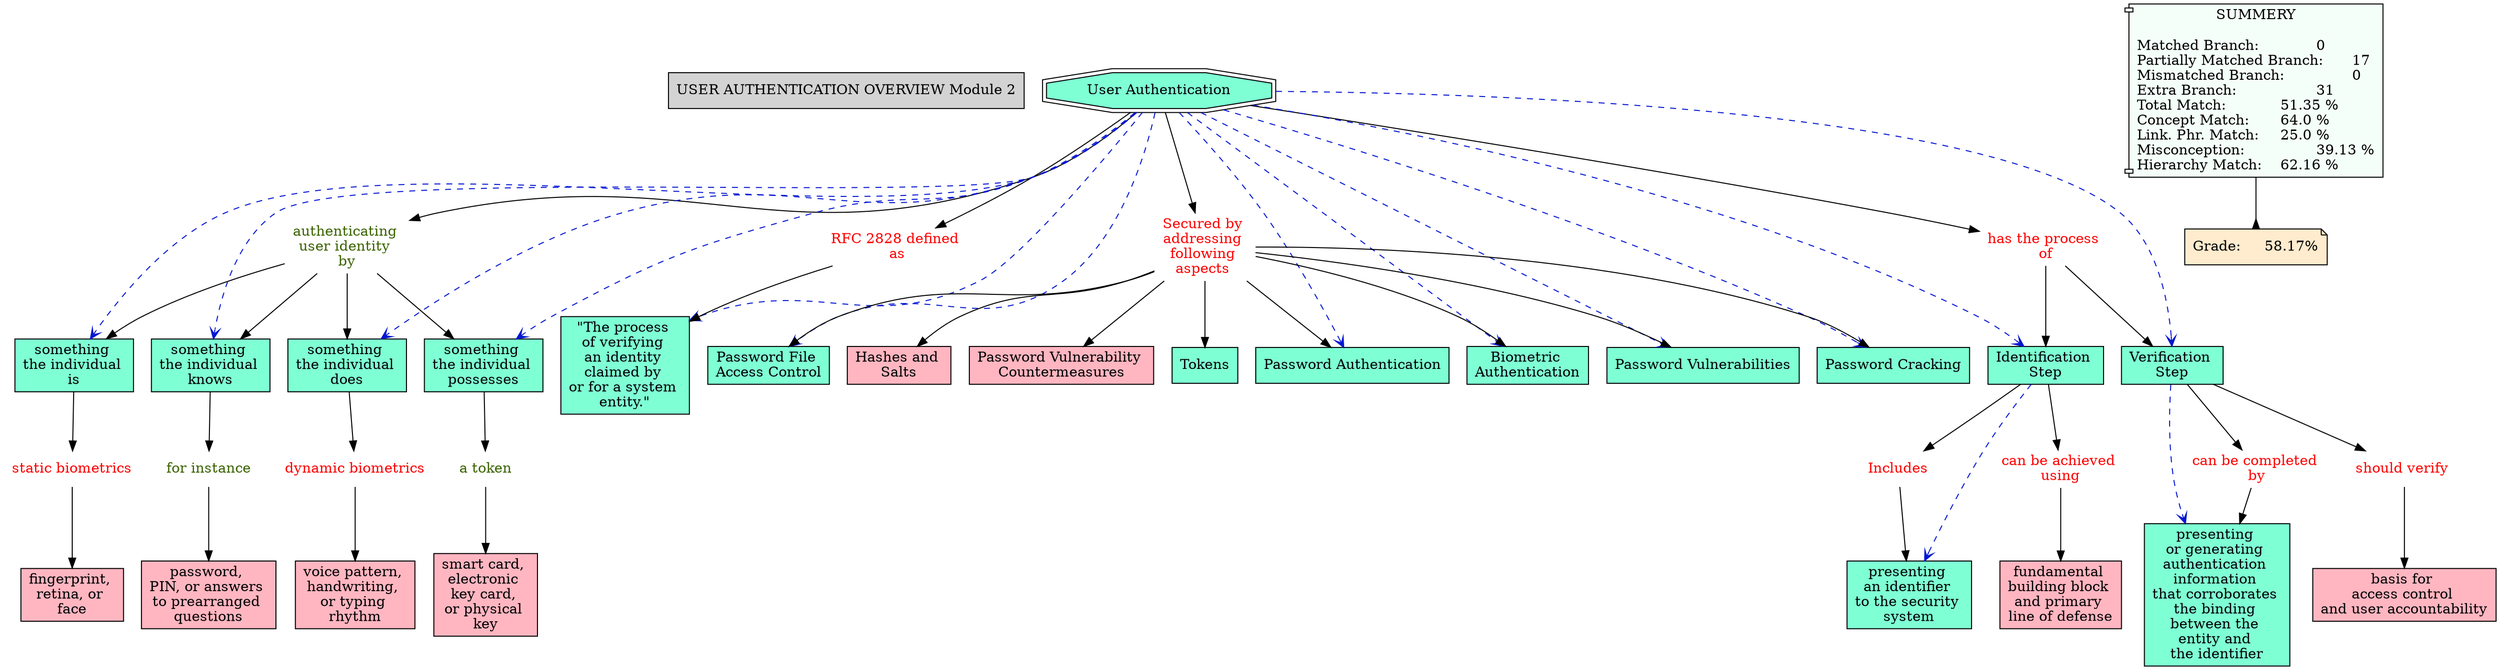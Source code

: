 // The Round Table
digraph {
	"1S3Z7MBCZ-13LSBRL-9HM" [label="USER AUTHENTICATION OVERVIEW Module 2" Gsplines=true shape=rect style=filled]
	"1SX6VWZ94-1T3BZHH-5R8" [label="authenticating 
user identity 
by" Gsplines=true fontcolor="#3B6300" shape=none]
	"1SX6VWZ8W-225X8FQ-5HH" [label="something 
the individual 
is" Gsplines=true fillcolor=aquamarine shape=rect style=filled]
	"1SX6VWZ94-1T3BZHH-5R8" -> "1SX6VWZ8W-225X8FQ-5HH" [constraint=true]
	"1SX6VWZ8W-1MDX62Z-5HL" [label="User Authentication
" Gsplines=true fillcolor=aquamarine shape=doubleoctagon style=filled]
	"1SX6VWZ92-204ZBPY-5NL" [label="RFC 2828 defined 
as" Gsplines=true fontcolor=red shape=none]
	"1SX6VWZ8W-1MDX62Z-5HL" -> "1SX6VWZ92-204ZBPY-5NL" [constraint=true]
	"1SX6VWZ92-PG1XCV-5P2" [label="Secured by 
addressing 
following 
aspects " Gsplines=true fontcolor=red shape=none]
	"1SX6VWZ8Y-369GKQ-5K1" [label="Password File 
Access Control
" Gsplines=true fillcolor=aquamarine shape=rect style=filled]
	"1SX6VWZ92-PG1XCV-5P2" -> "1SX6VWZ8Y-369GKQ-5K1" [constraint=true]
	"1SX6VWZ90-MJYXTQ-5LM" [label="can be achieved 
using" Gsplines=true fontcolor=red shape=none]
	"1SX6VWZ8Y-27M77YW-5JN" [label="fundamental 
building block 
and primary 
line of defense
" Gsplines=true fillcolor="#FFB6C1" shape=rect style=filled]
	"1SX6VWZ90-MJYXTQ-5LM" -> "1SX6VWZ8Y-27M77YW-5JN" [constraint=true]
	"1SX6VWZ8W-1MDX62Z-5HL" [label="User Authentication
" Gsplines=true fillcolor=aquamarine shape=doubleoctagon style=filled]
	"1SX6VWZ94-26DSKH1-5QN" [label="has the process 
of" Gsplines=true fontcolor=red shape=none]
	"1SX6VWZ8W-1MDX62Z-5HL" -> "1SX6VWZ94-26DSKH1-5QN" [constraint=true]
	"1SX6VWZ95-82H3XM-5S6" [label="for instance
" Gsplines=true fontcolor="#3B6300" shape=none]
	"1SX6VWZ8X-18ZP5H2-5JG" [label="password, 
PIN, or answers 
to prearranged 
questions" Gsplines=true fillcolor="#FFB6C1" shape=rect style=filled]
	"1SX6VWZ95-82H3XM-5S6" -> "1SX6VWZ8X-18ZP5H2-5JG" [constraint=true]
	"1SX6VWZ8V-13FVP9F-5H9" [label="Identification 
Step" Gsplines=true fillcolor=aquamarine shape=rect style=filled]
	"1SX6VWZ8Z-29Q0ZK3-5L4" [label=Includes Gsplines=true fontcolor=red shape=none]
	"1SX6VWZ8V-13FVP9F-5H9" -> "1SX6VWZ8Z-29Q0ZK3-5L4" [constraint=true]
	"1SX6VWZ94-1T3BZHH-5R8" [label="authenticating 
user identity 
by" Gsplines=true fontcolor="#3B6300" shape=none]
	"1SX6VWZ8W-1MQK70D-5HP" [label="something 
the individual 
knows" Gsplines=true fillcolor=aquamarine shape=rect style=filled]
	"1SX6VWZ94-1T3BZHH-5R8" -> "1SX6VWZ8W-1MQK70D-5HP" [constraint=true]
	"1SX6VWZ96-1FGSRTN-5SQ" [label="dynamic biometrics
" Gsplines=true fontcolor=red shape=none]
	"1SX6VWZ8X-LPQ1PR-5JC" [label="voice pattern, 
handwriting, 
or typing 
rhythm" Gsplines=true fillcolor="#FFB6C1" shape=rect style=filled]
	"1SX6VWZ96-1FGSRTN-5SQ" -> "1SX6VWZ8X-LPQ1PR-5JC" [constraint=true]
	"1SX6VWZ92-PG1XCV-5P2" [label="Secured by 
addressing 
following 
aspects " Gsplines=true fontcolor=red shape=none]
	"1SX6VWZ8Y-20TP3L8-5K4" [label="Password Authentication
" Gsplines=true fillcolor=aquamarine shape=rect style=filled]
	"1SX6VWZ92-PG1XCV-5P2" -> "1SX6VWZ8Y-20TP3L8-5K4" [constraint=true]
	"1SX6VWZ8W-N5BL4N-5HS" [label="something 
the individual 
does" Gsplines=true fillcolor=aquamarine shape=rect style=filled]
	"1SX6VWZ96-1FGSRTN-5SQ" [label="dynamic biometrics
" Gsplines=true fontcolor=red shape=none]
	"1SX6VWZ8W-N5BL4N-5HS" -> "1SX6VWZ96-1FGSRTN-5SQ" [constraint=true]
	"1SX6VWZ94-1T3BZHH-5R8" [label="authenticating 
user identity 
by" Gsplines=true fontcolor="#3B6300" shape=none]
	"1SX6VWZ8V-1WFTVCZ-5H6" [label="something 
the individual 
possesses" Gsplines=true fillcolor=aquamarine shape=rect style=filled]
	"1SX6VWZ94-1T3BZHH-5R8" -> "1SX6VWZ8V-1WFTVCZ-5H6" [constraint=true]
	"1SX6VWZ8W-1MDX62Z-5HL" [label="User Authentication
" Gsplines=true fillcolor=aquamarine shape=doubleoctagon style=filled]
	"1SX6VWZ92-PG1XCV-5P2" [label="Secured by 
addressing 
following 
aspects " Gsplines=true fontcolor=red shape=none]
	"1SX6VWZ8W-1MDX62Z-5HL" -> "1SX6VWZ92-PG1XCV-5P2" [constraint=true]
	"1SX6VWZ92-PG1XCV-5P2" [label="Secured by 
addressing 
following 
aspects " Gsplines=true fontcolor=red shape=none]
	"1SX6VWZ8Z-249PVVS-5KB" [label="Hashes and 
Salts" Gsplines=true fillcolor="#FFB6C1" shape=rect style=filled]
	"1SX6VWZ92-PG1XCV-5P2" -> "1SX6VWZ8Z-249PVVS-5KB" [constraint=true]
	"1SX6VWZ91-PGDML3-5MM" [label="can be completed 
by" Gsplines=true fontcolor=red shape=none]
	"1SX6VWZ8Y-1GKN55L-5JY" [label="presenting 
or generating 
authentication 
information 
that corroborates 
the binding 
between the 
entity and 
the identifier
" Gsplines=true fillcolor=aquamarine shape=rect style=filled]
	"1SX6VWZ91-PGDML3-5MM" -> "1SX6VWZ8Y-1GKN55L-5JY" [constraint=true]
	"1SX6VWZ8W-1SBRHG4-5HD" [label="Verification 
Step" Gsplines=true fillcolor=aquamarine shape=rect style=filled]
	"1SX6VWZ91-PGDML3-5MM" [label="can be completed 
by" Gsplines=true fontcolor=red shape=none]
	"1SX6VWZ8W-1SBRHG4-5HD" -> "1SX6VWZ91-PGDML3-5MM" [constraint=true]
	"1SX6VWZ8W-1MDX62Z-5HL" [label="User Authentication
" Gsplines=true fillcolor=aquamarine shape=doubleoctagon style=filled]
	"1SX6VWZ94-1T3BZHH-5R8" [label="authenticating 
user identity 
by" Gsplines=true fontcolor="#3B6300" shape=none]
	"1SX6VWZ8W-1MDX62Z-5HL" -> "1SX6VWZ94-1T3BZHH-5R8" [constraint=true]
	"1SX6VWZ8W-1MQK70D-5HP" [label="something 
the individual 
knows" Gsplines=true fillcolor=aquamarine shape=rect style=filled]
	"1SX6VWZ95-82H3XM-5S6" [label="for instance
" Gsplines=true fontcolor="#3B6300" shape=none]
	"1SX6VWZ8W-1MQK70D-5HP" -> "1SX6VWZ95-82H3XM-5S6" [constraint=true]
	"1SX6VWZ90-25Y1T49-5M3" [label="should verify 
" Gsplines=true fontcolor=red shape=none]
	"1SX6VWZ8Y-NGBKJ5-5JV" [label="basis for 
access control 
and user accountability
" Gsplines=true fillcolor="#FFB6C1" shape=rect style=filled]
	"1SX6VWZ90-25Y1T49-5M3" -> "1SX6VWZ8Y-NGBKJ5-5JV" [constraint=true]
	"1SX6VWZ94-26DSKH1-5QN" [label="has the process 
of" Gsplines=true fontcolor=red shape=none]
	"1SX6VWZ8V-13FVP9F-5H9" [label="Identification 
Step" Gsplines=true fillcolor=aquamarine shape=rect style=filled]
	"1SX6VWZ94-26DSKH1-5QN" -> "1SX6VWZ8V-13FVP9F-5H9" [constraint=true]
	"1SX6VWZ8Z-29Q0ZK3-5L4" [label=Includes Gsplines=true fontcolor=red shape=none]
	"1SX6VWZ8Y-165JWQ3-5JR" [label="presenting 
an identifier 
to the security 
system" Gsplines=true fillcolor=aquamarine shape=rect style=filled]
	"1SX6VWZ8Z-29Q0ZK3-5L4" -> "1SX6VWZ8Y-165JWQ3-5JR" [constraint=true]
	"1SX6VWZ92-204ZBPY-5NL" [label="RFC 2828 defined 
as" Gsplines=true fontcolor=red shape=none]
	"1SX6VWZ8V-22CX572-5H2" [label="\"The process 
of verifying 
an identity 
claimed by 
or for a system 
entity.\"" Gsplines=true fillcolor=aquamarine shape=rect style=filled]
	"1SX6VWZ92-204ZBPY-5NL" -> "1SX6VWZ8V-22CX572-5H2" [constraint=true]
	"1SX6VWZ8W-225X8FQ-5HH" [label="something 
the individual 
is" Gsplines=true fillcolor=aquamarine shape=rect style=filled]
	"1SX6VWZ92-26X6M0V-5N3" [label="static biometrics
" Gsplines=true fontcolor=red shape=none]
	"1SX6VWZ8W-225X8FQ-5HH" -> "1SX6VWZ92-26X6M0V-5N3" [constraint=true]
	"1SX6VWZ92-PG1XCV-5P2" [label="Secured by 
addressing 
following 
aspects " Gsplines=true fontcolor=red shape=none]
	"1SX6VWZ8X-651CDN-5JK" [label="Password Vulnerability 
Countermeasures" Gsplines=true fillcolor="#FFB6C1" shape=rect style=filled]
	"1SX6VWZ92-PG1XCV-5P2" -> "1SX6VWZ8X-651CDN-5JK" [constraint=true]
	"1SX6VWZ92-PG1XCV-5P2" [label="Secured by 
addressing 
following 
aspects " Gsplines=true fontcolor=red shape=none]
	"1SX6VWZ8W-J49Z6K-5HZ" [label=Tokens Gsplines=true fillcolor=aquamarine shape=rect style=filled]
	"1SX6VWZ92-PG1XCV-5P2" -> "1SX6VWZ8W-J49Z6K-5HZ" [constraint=true]
	"1SX6VWZ92-PG1XCV-5P2" [label="Secured by 
addressing 
following 
aspects " Gsplines=true fontcolor=red shape=none]
	"1SX6VWZ8Z-15G046-5K7" [label="Biometric 
Authentication" Gsplines=true fillcolor=aquamarine shape=rect style=filled]
	"1SX6VWZ92-PG1XCV-5P2" -> "1SX6VWZ8Z-15G046-5K7" [constraint=true]
	"1SX6VWZ94-1T3BZHH-5R8" [label="authenticating 
user identity 
by" Gsplines=true fontcolor="#3B6300" shape=none]
	"1SX6VWZ8W-N5BL4N-5HS" [label="something 
the individual 
does" Gsplines=true fillcolor=aquamarine shape=rect style=filled]
	"1SX6VWZ94-1T3BZHH-5R8" -> "1SX6VWZ8W-N5BL4N-5HS" [constraint=true]
	"1SX6VWZ8V-1WFTVCZ-5H6" [label="something 
the individual 
possesses" Gsplines=true fillcolor=aquamarine shape=rect style=filled]
	"1SX6VWZ8Z-1GW2V4Q-5KN" [label="a token" Gsplines=true fontcolor="#3B6300" shape=none]
	"1SX6VWZ8V-1WFTVCZ-5H6" -> "1SX6VWZ8Z-1GW2V4Q-5KN" [constraint=true]
	"1SX6VWZ94-26DSKH1-5QN" [label="has the process 
of" Gsplines=true fontcolor=red shape=none]
	"1SX6VWZ8W-1SBRHG4-5HD" [label="Verification 
Step" Gsplines=true fillcolor=aquamarine shape=rect style=filled]
	"1SX6VWZ94-26DSKH1-5QN" -> "1SX6VWZ8W-1SBRHG4-5HD" [constraint=true]
	"1SX6VWZ92-PG1XCV-5P2" [label="Secured by 
addressing 
following 
aspects " Gsplines=true fontcolor=red shape=none]
	"1SX6VWZ8W-2GDLBG-5HW" [label="Password Vulnerabilities
" Gsplines=true fillcolor=aquamarine shape=rect style=filled]
	"1SX6VWZ92-PG1XCV-5P2" -> "1SX6VWZ8W-2GDLBG-5HW" [constraint=true]
	"1SX6VWZ92-26X6M0V-5N3" [label="static biometrics
" Gsplines=true fontcolor=red shape=none]
	"1SX6VWZ8X-5YLD4R-5J8" [label="fingerprint, 
retina, or 
face" Gsplines=true fillcolor="#FFB6C1" shape=rect style=filled]
	"1SX6VWZ92-26X6M0V-5N3" -> "1SX6VWZ8X-5YLD4R-5J8" [constraint=true]
	"1SX6VWZ8V-13FVP9F-5H9" [label="Identification 
Step" Gsplines=true fillcolor=aquamarine shape=rect style=filled]
	"1SX6VWZ90-MJYXTQ-5LM" [label="can be achieved 
using" Gsplines=true fontcolor=red shape=none]
	"1SX6VWZ8V-13FVP9F-5H9" -> "1SX6VWZ90-MJYXTQ-5LM" [constraint=true]
	"1SX6VWZ92-PG1XCV-5P2" [label="Secured by 
addressing 
following 
aspects " Gsplines=true fontcolor=red shape=none]
	"1SX6VWZ8X-180PRY1-5J5" [label="Password Cracking
" Gsplines=true fillcolor=aquamarine shape=rect style=filled]
	"1SX6VWZ92-PG1XCV-5P2" -> "1SX6VWZ8X-180PRY1-5J5" [constraint=true]
	"1SX6VWZ8Z-1GW2V4Q-5KN" [label="a token" Gsplines=true fontcolor="#3B6300" shape=none]
	"1SX6VWZ8X-25ZTZQR-5J2" [label="smart card, 
electronic 
key card, 
or physical 
key" Gsplines=true fillcolor="#FFB6C1" shape=rect style=filled]
	"1SX6VWZ8Z-1GW2V4Q-5KN" -> "1SX6VWZ8X-25ZTZQR-5J2" [constraint=true]
	"1SX6VWZ8W-1SBRHG4-5HD" [label="Verification 
Step" Gsplines=true fillcolor=aquamarine shape=rect style=filled]
	"1SX6VWZ90-25Y1T49-5M3" [label="should verify 
" Gsplines=true fontcolor=red shape=none]
	"1SX6VWZ8W-1SBRHG4-5HD" -> "1SX6VWZ90-25Y1T49-5M3" [constraint=true]
	Stat [label="SUMMERY

Matched Branch:		0\lPartially Matched Branch:	17\lMismatched Branch:		0\lExtra Branch:			31\lTotal Match:		51.35 %\lConcept Match:	64.0 %\lLink. Phr. Match:	25.0 %\lMisconception:		39.13 %\lHierarchy Match:	62.16 %\l" Gsplines=true fillcolor="#F5FFFA" shape=component style=filled]
	Grade [label="Grade:	58.17%" Gsplines=true fillcolor="#FFEBCD" shape=note style=filled]
	Stat -> Grade [arrowhead=inv color=black constraint=true]
	"1SX6VWZ8W-1MDX62Z-5HL" -> "1SX6VWZ8V-22CX572-5H2" [arrowhead=open color="#0316D1" constraint=true style=dashed]
	"1SX6VWZ8W-1MDX62Z-5HL" -> "1SX6VWZ8W-1MQK70D-5HP" [arrowhead=open color="#0316D1" constraint=true style=dashed]
	"1SX6VWZ8W-1MDX62Z-5HL" -> "1SX6VWZ8V-1WFTVCZ-5H6" [arrowhead=open color="#0316D1" constraint=true style=dashed]
	"1SX6VWZ8W-1MDX62Z-5HL" -> "1SX6VWZ8W-225X8FQ-5HH" [arrowhead=open color="#0316D1" constraint=true style=dashed]
	"1SX6VWZ8W-1MDX62Z-5HL" -> "1SX6VWZ8W-N5BL4N-5HS" [arrowhead=open color="#0316D1" constraint=true style=dashed]
	"1SX6VWZ8V-13FVP9F-5H9" -> "1SX6VWZ8Y-165JWQ3-5JR" [arrowhead=open color="#0316D1" constraint=true style=dashed]
	"1SX6VWZ8W-1SBRHG4-5HD" -> "1SX6VWZ8Y-1GKN55L-5JY" [arrowhead=open color="#0316D1" constraint=true style=dashed]
	"1SX6VWZ8W-1MDX62Z-5HL" -> "1SX6VWZ8W-2GDLBG-5HW" [arrowhead=open color="#0316D1" constraint=true style=dashed]
	"1SX6VWZ8W-1MDX62Z-5HL" -> "1SX6VWZ8X-180PRY1-5J5" [arrowhead=open color="#0316D1" constraint=true style=dashed]
	"1SX6VWZ8W-1MDX62Z-5HL" -> "1SX6VWZ8V-13FVP9F-5H9" [arrowhead=open color="#0316D1" constraint=true style=dashed]
	"1SX6VWZ8W-1MDX62Z-5HL" -> "1SX6VWZ8W-1SBRHG4-5HD" [arrowhead=open color="#0316D1" constraint=true style=dashed]
	"1SX6VWZ8W-1MDX62Z-5HL" -> "1SX6VWZ8Y-20TP3L8-5K4" [arrowhead=open color="#0316D1" constraint=true style=dashed]
	"1SX6VWZ8W-1MDX62Z-5HL" -> "1SX6VWZ8Y-369GKQ-5K1" [arrowhead=open color="#0316D1" constraint=true style=dashed]
	"1SX6VWZ8W-1MDX62Z-5HL" -> "1SX6VWZ8Z-15G046-5K7" [arrowhead=open color="#0316D1" constraint=true style=dashed]
}
